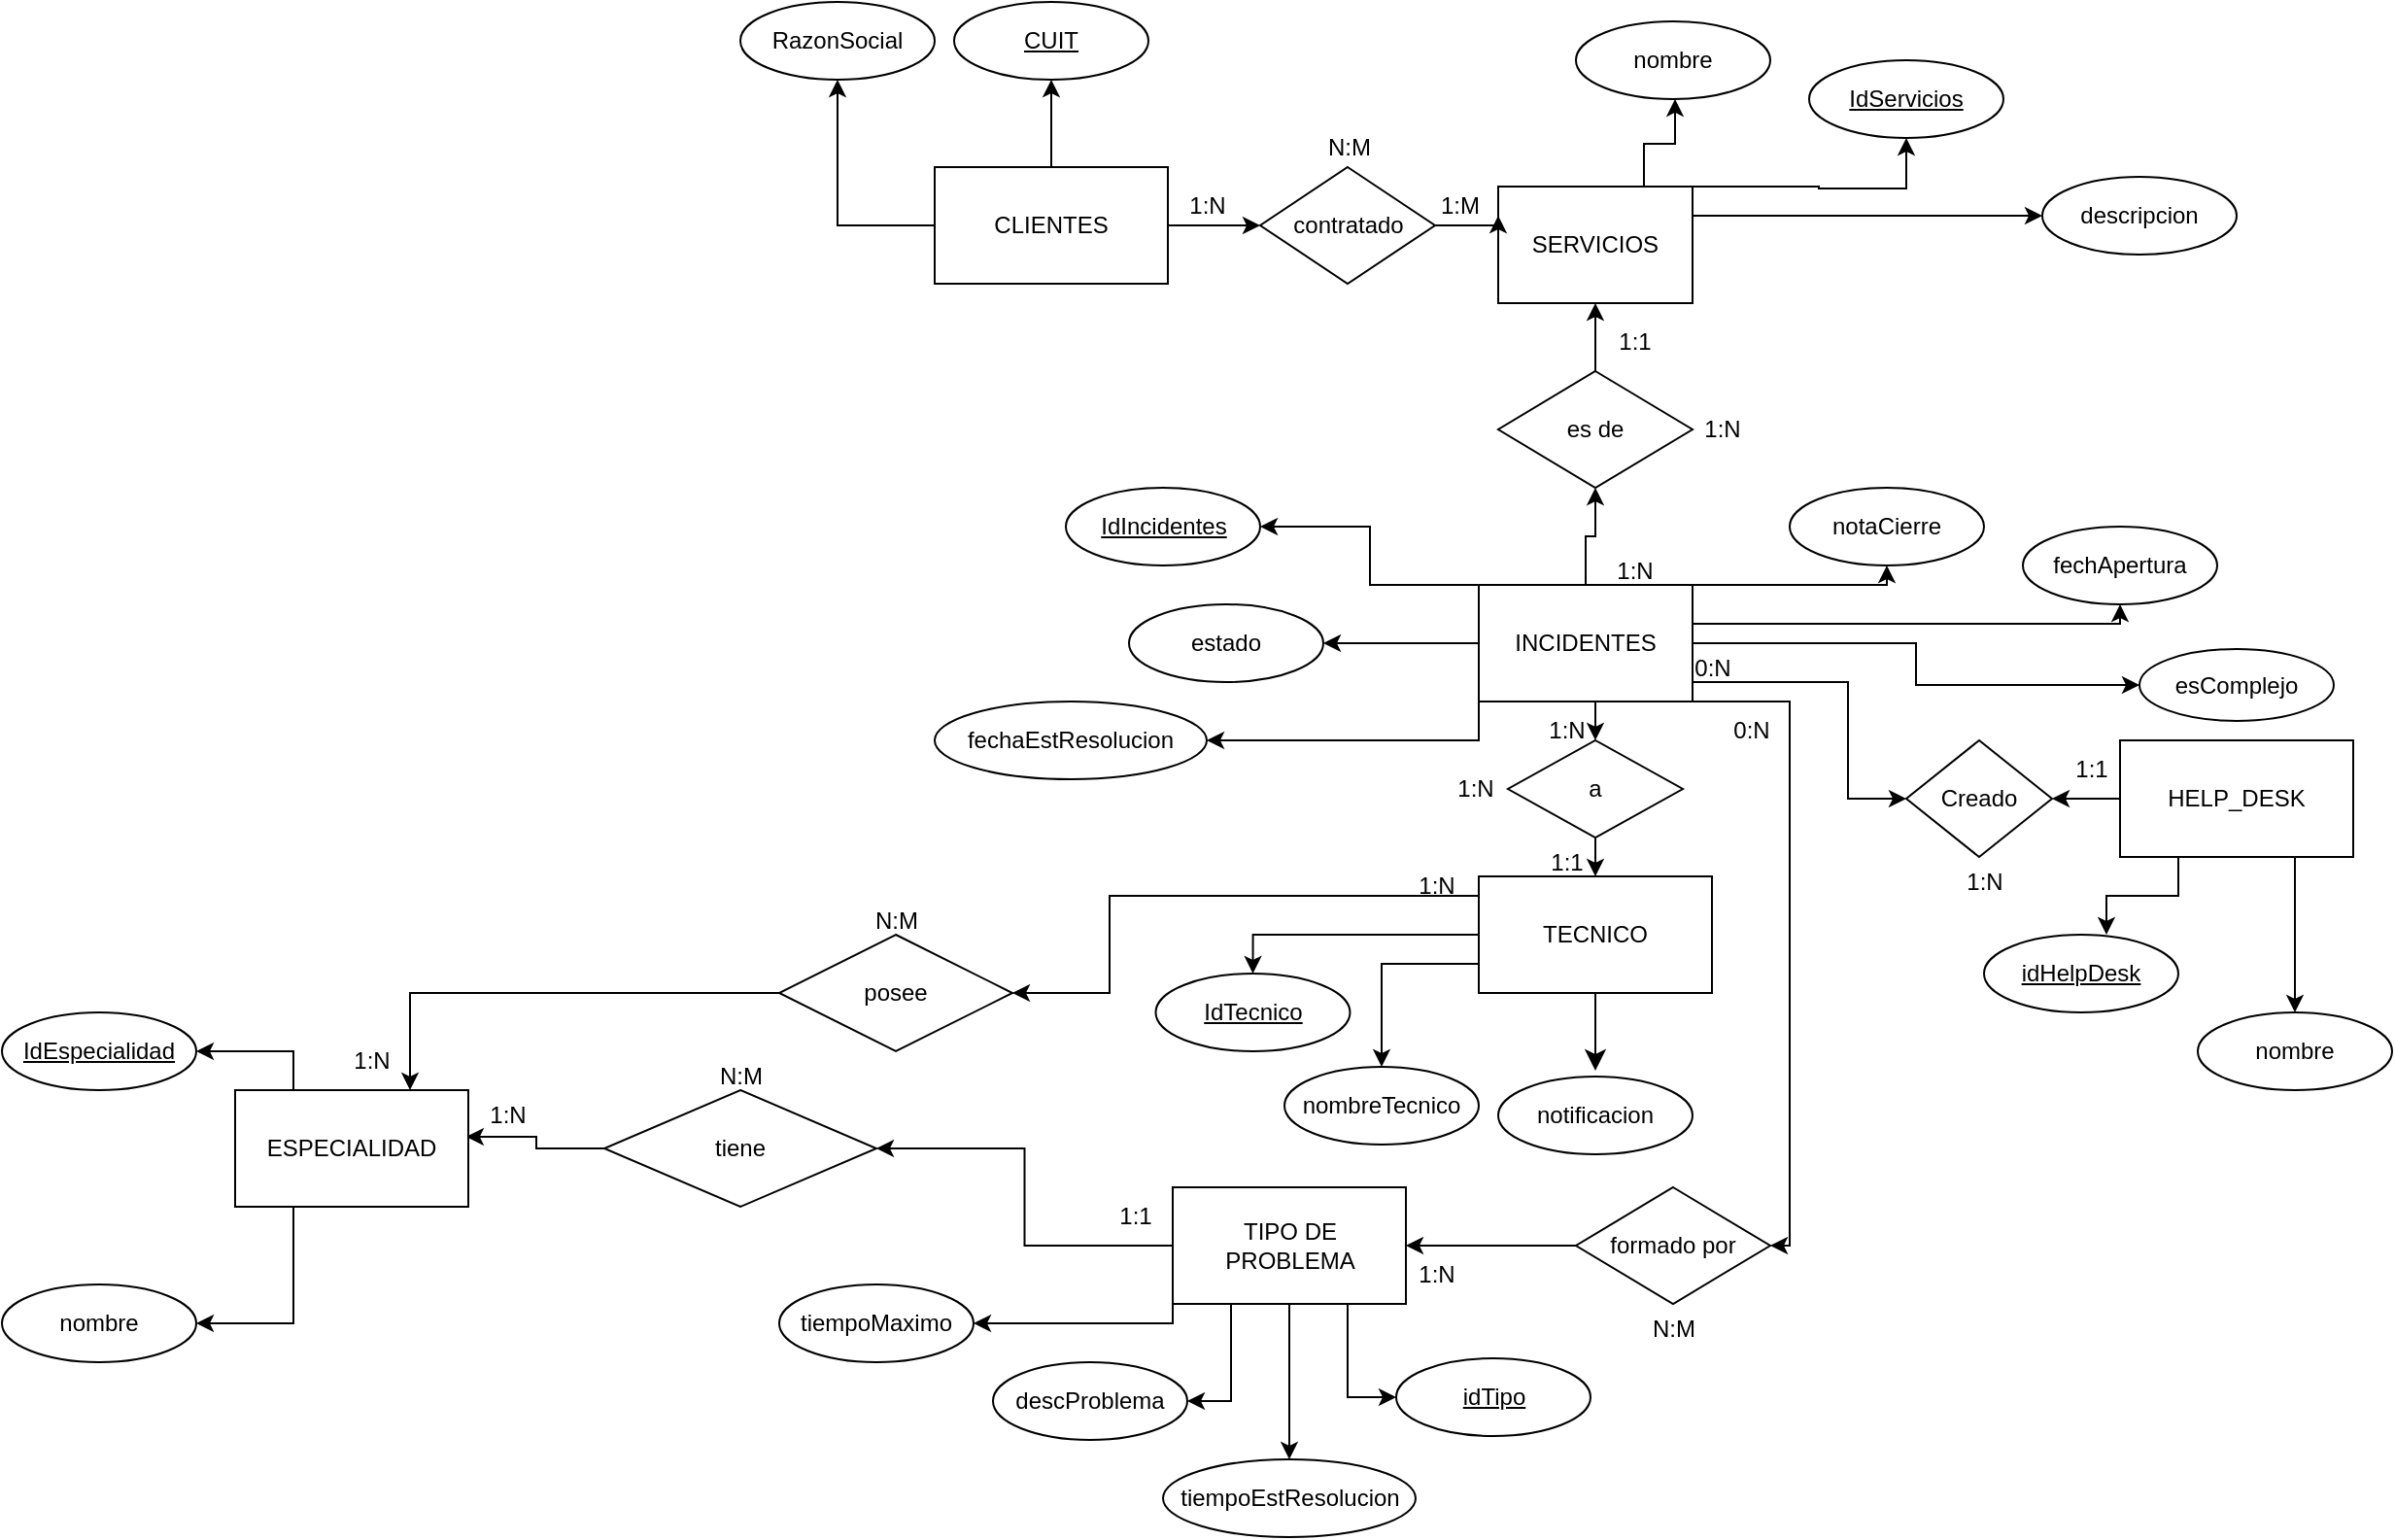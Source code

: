 <mxfile version="22.1.3" type="device">
  <diagram id="R2lEEEUBdFMjLlhIrx00" name="Page-1">
    <mxGraphModel dx="1774" dy="792" grid="1" gridSize="10" guides="1" tooltips="1" connect="1" arrows="1" fold="1" page="1" pageScale="1" pageWidth="850" pageHeight="1100" math="0" shadow="0" extFonts="Permanent Marker^https://fonts.googleapis.com/css?family=Permanent+Marker">
      <root>
        <mxCell id="0" />
        <mxCell id="1" parent="0" />
        <mxCell id="nkca7lePZG1rZRtynT3X-35" style="edgeStyle=orthogonalEdgeStyle;rounded=0;orthogonalLoop=1;jettySize=auto;html=1;exitX=0.5;exitY=0;exitDx=0;exitDy=0;entryX=0.5;entryY=1;entryDx=0;entryDy=0;" parent="1" source="nkca7lePZG1rZRtynT3X-1" target="nkca7lePZG1rZRtynT3X-28" edge="1">
          <mxGeometry relative="1" as="geometry" />
        </mxCell>
        <mxCell id="nkca7lePZG1rZRtynT3X-46" style="edgeStyle=orthogonalEdgeStyle;rounded=0;orthogonalLoop=1;jettySize=auto;html=1;exitX=0;exitY=0.5;exitDx=0;exitDy=0;entryX=1;entryY=0.5;entryDx=0;entryDy=0;" parent="1" source="nkca7lePZG1rZRtynT3X-1" target="nkca7lePZG1rZRtynT3X-41" edge="1">
          <mxGeometry relative="1" as="geometry">
            <Array as="points">
              <mxPoint x="380" y="620" />
              <mxPoint x="324" y="620" />
              <mxPoint x="324" y="590" />
            </Array>
          </mxGeometry>
        </mxCell>
        <mxCell id="nkca7lePZG1rZRtynT3X-53" style="edgeStyle=orthogonalEdgeStyle;rounded=0;orthogonalLoop=1;jettySize=auto;html=1;exitX=0.5;exitY=1;exitDx=0;exitDy=0;entryX=0.5;entryY=0;entryDx=0;entryDy=0;" parent="1" source="nkca7lePZG1rZRtynT3X-1" target="nkca7lePZG1rZRtynT3X-52" edge="1">
          <mxGeometry relative="1" as="geometry" />
        </mxCell>
        <mxCell id="nkca7lePZG1rZRtynT3X-60" style="edgeStyle=orthogonalEdgeStyle;rounded=0;orthogonalLoop=1;jettySize=auto;html=1;exitX=0;exitY=1;exitDx=0;exitDy=0;entryX=1;entryY=0.5;entryDx=0;entryDy=0;" parent="1" source="nkca7lePZG1rZRtynT3X-1" target="nkca7lePZG1rZRtynT3X-59" edge="1">
          <mxGeometry relative="1" as="geometry" />
        </mxCell>
        <mxCell id="nkca7lePZG1rZRtynT3X-72" style="edgeStyle=orthogonalEdgeStyle;rounded=0;orthogonalLoop=1;jettySize=auto;html=1;exitX=1;exitY=0.25;exitDx=0;exitDy=0;entryX=0.5;entryY=1;entryDx=0;entryDy=0;" parent="1" source="nkca7lePZG1rZRtynT3X-1" target="nkca7lePZG1rZRtynT3X-69" edge="1">
          <mxGeometry relative="1" as="geometry">
            <Array as="points">
              <mxPoint x="490" y="620" />
              <mxPoint x="590" y="620" />
            </Array>
          </mxGeometry>
        </mxCell>
        <mxCell id="nkca7lePZG1rZRtynT3X-75" style="edgeStyle=orthogonalEdgeStyle;rounded=0;orthogonalLoop=1;jettySize=auto;html=1;exitX=1;exitY=0.5;exitDx=0;exitDy=0;entryX=0.5;entryY=1;entryDx=0;entryDy=0;" parent="1" source="nkca7lePZG1rZRtynT3X-1" target="nkca7lePZG1rZRtynT3X-73" edge="1">
          <mxGeometry relative="1" as="geometry">
            <Array as="points">
              <mxPoint x="490" y="640" />
              <mxPoint x="710" y="640" />
            </Array>
          </mxGeometry>
        </mxCell>
        <mxCell id="nkca7lePZG1rZRtynT3X-82" style="edgeStyle=orthogonalEdgeStyle;rounded=0;orthogonalLoop=1;jettySize=auto;html=1;exitX=1;exitY=0.75;exitDx=0;exitDy=0;entryX=0;entryY=0.5;entryDx=0;entryDy=0;" parent="1" source="nkca7lePZG1rZRtynT3X-1" target="nkca7lePZG1rZRtynT3X-80" edge="1">
          <mxGeometry relative="1" as="geometry">
            <Array as="points">
              <mxPoint x="490" y="650" />
              <mxPoint x="605" y="650" />
              <mxPoint x="605" y="672" />
            </Array>
          </mxGeometry>
        </mxCell>
        <mxCell id="qWagboNVL4_WTNi-8dgY-55" style="edgeStyle=orthogonalEdgeStyle;rounded=0;orthogonalLoop=1;jettySize=auto;html=1;exitX=1;exitY=1;exitDx=0;exitDy=0;entryX=0;entryY=0.5;entryDx=0;entryDy=0;" edge="1" parent="1" source="nkca7lePZG1rZRtynT3X-1" target="px97jL8eb0-ScUhYZCoK-27">
          <mxGeometry relative="1" as="geometry">
            <mxPoint x="570" y="740" as="targetPoint" />
            <Array as="points">
              <mxPoint x="490" y="670" />
              <mxPoint x="570" y="670" />
              <mxPoint x="570" y="730" />
            </Array>
          </mxGeometry>
        </mxCell>
        <mxCell id="qWagboNVL4_WTNi-8dgY-58" style="edgeStyle=orthogonalEdgeStyle;rounded=0;orthogonalLoop=1;jettySize=auto;html=1;exitX=1;exitY=1;exitDx=0;exitDy=0;" edge="1" parent="1" source="nkca7lePZG1rZRtynT3X-1">
          <mxGeometry relative="1" as="geometry">
            <mxPoint x="530" y="960" as="targetPoint" />
            <Array as="points">
              <mxPoint x="540" y="680" />
            </Array>
          </mxGeometry>
        </mxCell>
        <mxCell id="qWagboNVL4_WTNi-8dgY-82" style="edgeStyle=orthogonalEdgeStyle;rounded=0;orthogonalLoop=1;jettySize=auto;html=1;exitX=0;exitY=0.5;exitDx=0;exitDy=0;entryX=1;entryY=0.5;entryDx=0;entryDy=0;" edge="1" parent="1" source="nkca7lePZG1rZRtynT3X-1" target="nkca7lePZG1rZRtynT3X-61">
          <mxGeometry relative="1" as="geometry" />
        </mxCell>
        <mxCell id="nkca7lePZG1rZRtynT3X-1" value="INCIDENTES" style="rounded=0;whiteSpace=wrap;html=1;" parent="1" vertex="1">
          <mxGeometry x="380" y="620" width="110" height="60" as="geometry" />
        </mxCell>
        <mxCell id="qWagboNVL4_WTNi-8dgY-50" style="edgeStyle=orthogonalEdgeStyle;rounded=0;orthogonalLoop=1;jettySize=auto;html=1;exitX=0.75;exitY=1;exitDx=0;exitDy=0;entryX=0.5;entryY=0;entryDx=0;entryDy=0;" edge="1" parent="1" source="nkca7lePZG1rZRtynT3X-4" target="px97jL8eb0-ScUhYZCoK-20">
          <mxGeometry relative="1" as="geometry" />
        </mxCell>
        <mxCell id="qWagboNVL4_WTNi-8dgY-52" style="edgeStyle=orthogonalEdgeStyle;rounded=0;orthogonalLoop=1;jettySize=auto;html=1;exitX=0;exitY=0.5;exitDx=0;exitDy=0;entryX=1;entryY=0.5;entryDx=0;entryDy=0;" edge="1" parent="1" source="nkca7lePZG1rZRtynT3X-4" target="px97jL8eb0-ScUhYZCoK-27">
          <mxGeometry relative="1" as="geometry" />
        </mxCell>
        <mxCell id="nkca7lePZG1rZRtynT3X-4" value="HELP_DESK" style="rounded=0;whiteSpace=wrap;html=1;" parent="1" vertex="1">
          <mxGeometry x="710" y="700" width="120" height="60" as="geometry" />
        </mxCell>
        <mxCell id="nkca7lePZG1rZRtynT3X-79" style="edgeStyle=orthogonalEdgeStyle;rounded=0;orthogonalLoop=1;jettySize=auto;html=1;exitX=0;exitY=0.75;exitDx=0;exitDy=0;" parent="1" source="nkca7lePZG1rZRtynT3X-5" target="nkca7lePZG1rZRtynT3X-76" edge="1">
          <mxGeometry relative="1" as="geometry" />
        </mxCell>
        <mxCell id="px97jL8eb0-ScUhYZCoK-46" style="edgeStyle=none;curved=1;rounded=0;orthogonalLoop=1;jettySize=auto;html=1;exitX=0.5;exitY=1;exitDx=0;exitDy=0;fontSize=12;startSize=8;endSize=8;" parent="1" source="nkca7lePZG1rZRtynT3X-5" edge="1">
          <mxGeometry relative="1" as="geometry">
            <mxPoint x="440" y="870" as="targetPoint" />
          </mxGeometry>
        </mxCell>
        <mxCell id="qWagboNVL4_WTNi-8dgY-43" style="edgeStyle=orthogonalEdgeStyle;rounded=0;orthogonalLoop=1;jettySize=auto;html=1;exitX=0;exitY=0.5;exitDx=0;exitDy=0;entryX=0.5;entryY=0;entryDx=0;entryDy=0;" edge="1" parent="1" source="nkca7lePZG1rZRtynT3X-5" target="nkca7lePZG1rZRtynT3X-77">
          <mxGeometry relative="1" as="geometry" />
        </mxCell>
        <mxCell id="qWagboNVL4_WTNi-8dgY-44" style="edgeStyle=orthogonalEdgeStyle;rounded=0;orthogonalLoop=1;jettySize=auto;html=1;exitX=0;exitY=0;exitDx=0;exitDy=0;entryX=1;entryY=0.5;entryDx=0;entryDy=0;" edge="1" parent="1" source="nkca7lePZG1rZRtynT3X-5" target="qWagboNVL4_WTNi-8dgY-41">
          <mxGeometry relative="1" as="geometry">
            <mxPoint x="160" y="840" as="targetPoint" />
            <Array as="points">
              <mxPoint x="380" y="780" />
              <mxPoint x="190" y="780" />
              <mxPoint x="190" y="830" />
            </Array>
          </mxGeometry>
        </mxCell>
        <mxCell id="nkca7lePZG1rZRtynT3X-5" value="TECNICO" style="rounded=0;whiteSpace=wrap;html=1;" parent="1" vertex="1">
          <mxGeometry x="380" y="770" width="120" height="60" as="geometry" />
        </mxCell>
        <mxCell id="nkca7lePZG1rZRtynT3X-21" style="edgeStyle=orthogonalEdgeStyle;rounded=0;orthogonalLoop=1;jettySize=auto;html=1;exitX=1;exitY=0.5;exitDx=0;exitDy=0;entryX=0;entryY=0.5;entryDx=0;entryDy=0;" parent="1" source="nkca7lePZG1rZRtynT3X-7" target="nkca7lePZG1rZRtynT3X-20" edge="1">
          <mxGeometry relative="1" as="geometry" />
        </mxCell>
        <mxCell id="px97jL8eb0-ScUhYZCoK-1" style="edgeStyle=orthogonalEdgeStyle;rounded=0;orthogonalLoop=1;jettySize=auto;html=1;exitX=0;exitY=0.5;exitDx=0;exitDy=0;entryX=0.5;entryY=1;entryDx=0;entryDy=0;" parent="1" source="nkca7lePZG1rZRtynT3X-7" target="nkca7lePZG1rZRtynT3X-15" edge="1">
          <mxGeometry relative="1" as="geometry" />
        </mxCell>
        <mxCell id="px97jL8eb0-ScUhYZCoK-2" style="edgeStyle=orthogonalEdgeStyle;rounded=0;orthogonalLoop=1;jettySize=auto;html=1;exitX=0.5;exitY=0;exitDx=0;exitDy=0;entryX=0.5;entryY=1;entryDx=0;entryDy=0;" parent="1" source="nkca7lePZG1rZRtynT3X-7" target="nkca7lePZG1rZRtynT3X-14" edge="1">
          <mxGeometry relative="1" as="geometry" />
        </mxCell>
        <mxCell id="nkca7lePZG1rZRtynT3X-7" value="CLIENTES" style="rounded=0;whiteSpace=wrap;html=1;" parent="1" vertex="1">
          <mxGeometry x="100" y="405" width="120" height="60" as="geometry" />
        </mxCell>
        <mxCell id="nkca7lePZG1rZRtynT3X-14" value="CUIT" style="ellipse;whiteSpace=wrap;html=1;align=center;fontStyle=4;" parent="1" vertex="1">
          <mxGeometry x="110" y="320" width="100" height="40" as="geometry" />
        </mxCell>
        <mxCell id="nkca7lePZG1rZRtynT3X-15" value="RazonSocial" style="ellipse;whiteSpace=wrap;html=1;align=center;" parent="1" vertex="1">
          <mxGeometry y="320" width="100" height="40" as="geometry" />
        </mxCell>
        <mxCell id="qWagboNVL4_WTNi-8dgY-77" style="edgeStyle=orthogonalEdgeStyle;rounded=0;orthogonalLoop=1;jettySize=auto;html=1;exitX=1;exitY=0.25;exitDx=0;exitDy=0;" edge="1" parent="1" source="nkca7lePZG1rZRtynT3X-18" target="qWagboNVL4_WTNi-8dgY-84">
          <mxGeometry relative="1" as="geometry">
            <mxPoint x="670" y="430" as="targetPoint" />
          </mxGeometry>
        </mxCell>
        <mxCell id="qWagboNVL4_WTNi-8dgY-78" style="edgeStyle=orthogonalEdgeStyle;rounded=0;orthogonalLoop=1;jettySize=auto;html=1;exitX=1;exitY=0;exitDx=0;exitDy=0;entryX=0.5;entryY=1;entryDx=0;entryDy=0;" edge="1" parent="1" source="nkca7lePZG1rZRtynT3X-18" target="qWagboNVL4_WTNi-8dgY-72">
          <mxGeometry relative="1" as="geometry">
            <mxPoint x="620" y="415" as="targetPoint" />
            <Array as="points">
              <mxPoint x="555" y="415" />
              <mxPoint x="555" y="416" />
              <mxPoint x="600" y="416" />
            </Array>
          </mxGeometry>
        </mxCell>
        <mxCell id="qWagboNVL4_WTNi-8dgY-79" style="edgeStyle=orthogonalEdgeStyle;rounded=0;orthogonalLoop=1;jettySize=auto;html=1;exitX=0.75;exitY=0;exitDx=0;exitDy=0;" edge="1" parent="1" source="nkca7lePZG1rZRtynT3X-18" target="qWagboNVL4_WTNi-8dgY-83">
          <mxGeometry relative="1" as="geometry">
            <mxPoint x="480" y="370" as="targetPoint" />
            <Array as="points">
              <mxPoint x="465" y="393" />
              <mxPoint x="481" y="393" />
            </Array>
          </mxGeometry>
        </mxCell>
        <mxCell id="nkca7lePZG1rZRtynT3X-18" value="SERVICIOS" style="whiteSpace=wrap;html=1;align=center;" parent="1" vertex="1">
          <mxGeometry x="390" y="415" width="100" height="60" as="geometry" />
        </mxCell>
        <mxCell id="nkca7lePZG1rZRtynT3X-105" style="edgeStyle=orthogonalEdgeStyle;rounded=0;orthogonalLoop=1;jettySize=auto;html=1;exitX=1;exitY=0.5;exitDx=0;exitDy=0;entryX=0;entryY=0.25;entryDx=0;entryDy=0;" parent="1" source="nkca7lePZG1rZRtynT3X-20" target="nkca7lePZG1rZRtynT3X-18" edge="1">
          <mxGeometry relative="1" as="geometry" />
        </mxCell>
        <mxCell id="nkca7lePZG1rZRtynT3X-20" value="contratado" style="shape=rhombus;perimeter=rhombusPerimeter;whiteSpace=wrap;html=1;align=center;" parent="1" vertex="1">
          <mxGeometry x="267.5" y="405" width="90" height="60" as="geometry" />
        </mxCell>
        <mxCell id="nkca7lePZG1rZRtynT3X-24" value="1:N" style="text;html=1;align=center;verticalAlign=middle;resizable=0;points=[];autosize=1;strokeColor=none;fillColor=none;" parent="1" vertex="1">
          <mxGeometry x="220" y="410" width="40" height="30" as="geometry" />
        </mxCell>
        <mxCell id="nkca7lePZG1rZRtynT3X-26" value="1:M" style="text;html=1;align=center;verticalAlign=middle;resizable=0;points=[];autosize=1;strokeColor=none;fillColor=none;" parent="1" vertex="1">
          <mxGeometry x="350" y="410" width="40" height="30" as="geometry" />
        </mxCell>
        <mxCell id="nkca7lePZG1rZRtynT3X-27" value="N:M" style="text;html=1;align=center;verticalAlign=middle;resizable=0;points=[];autosize=1;strokeColor=none;fillColor=none;" parent="1" vertex="1">
          <mxGeometry x="287.5" y="380" width="50" height="30" as="geometry" />
        </mxCell>
        <mxCell id="nkca7lePZG1rZRtynT3X-34" style="edgeStyle=orthogonalEdgeStyle;rounded=0;orthogonalLoop=1;jettySize=auto;html=1;exitX=0.5;exitY=0;exitDx=0;exitDy=0;entryX=0.5;entryY=1;entryDx=0;entryDy=0;" parent="1" source="nkca7lePZG1rZRtynT3X-28" target="nkca7lePZG1rZRtynT3X-18" edge="1">
          <mxGeometry relative="1" as="geometry" />
        </mxCell>
        <mxCell id="nkca7lePZG1rZRtynT3X-28" value="es de" style="shape=rhombus;perimeter=rhombusPerimeter;whiteSpace=wrap;html=1;align=center;" parent="1" vertex="1">
          <mxGeometry x="390" y="510" width="100" height="60" as="geometry" />
        </mxCell>
        <mxCell id="nkca7lePZG1rZRtynT3X-36" value="1:1" style="text;html=1;align=center;verticalAlign=middle;resizable=0;points=[];autosize=1;strokeColor=none;fillColor=none;" parent="1" vertex="1">
          <mxGeometry x="440" y="480" width="40" height="30" as="geometry" />
        </mxCell>
        <mxCell id="nkca7lePZG1rZRtynT3X-37" value="1:N" style="text;html=1;align=center;verticalAlign=middle;resizable=0;points=[];autosize=1;strokeColor=none;fillColor=none;" parent="1" vertex="1">
          <mxGeometry x="440" y="598" width="40" height="30" as="geometry" />
        </mxCell>
        <mxCell id="nkca7lePZG1rZRtynT3X-38" value="1:N" style="text;html=1;align=center;verticalAlign=middle;resizable=0;points=[];autosize=1;strokeColor=none;fillColor=none;" parent="1" vertex="1">
          <mxGeometry x="485" y="525" width="40" height="30" as="geometry" />
        </mxCell>
        <mxCell id="nkca7lePZG1rZRtynT3X-41" value="IdIncidentes" style="ellipse;whiteSpace=wrap;html=1;align=center;fontStyle=4;" parent="1" vertex="1">
          <mxGeometry x="167.5" y="570" width="100" height="40" as="geometry" />
        </mxCell>
        <mxCell id="nkca7lePZG1rZRtynT3X-55" style="edgeStyle=orthogonalEdgeStyle;rounded=0;orthogonalLoop=1;jettySize=auto;html=1;exitX=0.5;exitY=1;exitDx=0;exitDy=0;entryX=0.5;entryY=0;entryDx=0;entryDy=0;" parent="1" source="nkca7lePZG1rZRtynT3X-52" target="nkca7lePZG1rZRtynT3X-5" edge="1">
          <mxGeometry relative="1" as="geometry" />
        </mxCell>
        <mxCell id="nkca7lePZG1rZRtynT3X-52" value="a" style="shape=rhombus;perimeter=rhombusPerimeter;whiteSpace=wrap;html=1;align=center;" parent="1" vertex="1">
          <mxGeometry x="395" y="700" width="90" height="50" as="geometry" />
        </mxCell>
        <mxCell id="nkca7lePZG1rZRtynT3X-56" value="1:1" style="text;html=1;align=center;verticalAlign=middle;resizable=0;points=[];autosize=1;strokeColor=none;fillColor=none;" parent="1" vertex="1">
          <mxGeometry x="405" y="748" width="40" height="30" as="geometry" />
        </mxCell>
        <mxCell id="nkca7lePZG1rZRtynT3X-57" value="1:N" style="text;html=1;align=center;verticalAlign=middle;resizable=0;points=[];autosize=1;strokeColor=none;fillColor=none;" parent="1" vertex="1">
          <mxGeometry x="405" y="680" width="40" height="30" as="geometry" />
        </mxCell>
        <mxCell id="nkca7lePZG1rZRtynT3X-58" value="1:N" style="text;html=1;align=center;verticalAlign=middle;resizable=0;points=[];autosize=1;strokeColor=none;fillColor=none;" parent="1" vertex="1">
          <mxGeometry x="357.5" y="710" width="40" height="30" as="geometry" />
        </mxCell>
        <mxCell id="nkca7lePZG1rZRtynT3X-59" value="fechaEstResolucion" style="ellipse;whiteSpace=wrap;html=1;align=center;" parent="1" vertex="1">
          <mxGeometry x="100" y="680" width="140" height="40" as="geometry" />
        </mxCell>
        <mxCell id="nkca7lePZG1rZRtynT3X-61" value="estado" style="ellipse;whiteSpace=wrap;html=1;align=center;" parent="1" vertex="1">
          <mxGeometry x="200" y="630" width="100" height="40" as="geometry" />
        </mxCell>
        <mxCell id="nkca7lePZG1rZRtynT3X-69" value="notaCierre" style="ellipse;whiteSpace=wrap;html=1;align=center;" parent="1" vertex="1">
          <mxGeometry x="540" y="570" width="100" height="40" as="geometry" />
        </mxCell>
        <mxCell id="nkca7lePZG1rZRtynT3X-73" value="fechApertura" style="ellipse;whiteSpace=wrap;html=1;align=center;" parent="1" vertex="1">
          <mxGeometry x="660" y="590" width="100" height="40" as="geometry" />
        </mxCell>
        <mxCell id="nkca7lePZG1rZRtynT3X-76" value="nombreTecnico" style="ellipse;whiteSpace=wrap;html=1;align=center;" parent="1" vertex="1">
          <mxGeometry x="280" y="868" width="100" height="40" as="geometry" />
        </mxCell>
        <mxCell id="nkca7lePZG1rZRtynT3X-77" value="IdTecnico" style="ellipse;whiteSpace=wrap;html=1;align=center;fontStyle=4;" parent="1" vertex="1">
          <mxGeometry x="213.75" y="820" width="100" height="40" as="geometry" />
        </mxCell>
        <mxCell id="nkca7lePZG1rZRtynT3X-80" value="esComplejo" style="ellipse;whiteSpace=wrap;html=1;align=center;" parent="1" vertex="1">
          <mxGeometry x="720" y="653" width="100" height="37" as="geometry" />
        </mxCell>
        <mxCell id="px97jL8eb0-ScUhYZCoK-9" style="edgeStyle=none;curved=1;rounded=0;orthogonalLoop=1;jettySize=auto;html=1;exitX=1;exitY=0.5;exitDx=0;exitDy=0;fontSize=12;startSize=8;endSize=8;" parent="1" edge="1">
          <mxGeometry relative="1" as="geometry">
            <mxPoint x="70" y="820" as="sourcePoint" />
            <mxPoint x="70" y="820" as="targetPoint" />
          </mxGeometry>
        </mxCell>
        <mxCell id="px97jL8eb0-ScUhYZCoK-20" value="nombre" style="ellipse;whiteSpace=wrap;html=1;align=center;" parent="1" vertex="1">
          <mxGeometry x="750" y="840" width="100" height="40" as="geometry" />
        </mxCell>
        <mxCell id="px97jL8eb0-ScUhYZCoK-27" value="Creado" style="shape=rhombus;perimeter=rhombusPerimeter;whiteSpace=wrap;html=1;align=center;" parent="1" vertex="1">
          <mxGeometry x="600" y="700" width="75" height="60" as="geometry" />
        </mxCell>
        <mxCell id="px97jL8eb0-ScUhYZCoK-45" value="notificacion" style="ellipse;whiteSpace=wrap;html=1;align=center;" parent="1" vertex="1">
          <mxGeometry x="390" y="873" width="100" height="40" as="geometry" />
        </mxCell>
        <mxCell id="qWagboNVL4_WTNi-8dgY-3" value="descProblema" style="ellipse;whiteSpace=wrap;html=1;align=center;" vertex="1" parent="1">
          <mxGeometry x="130" y="1020" width="100" height="40" as="geometry" />
        </mxCell>
        <mxCell id="qWagboNVL4_WTNi-8dgY-37" style="edgeStyle=orthogonalEdgeStyle;rounded=0;orthogonalLoop=1;jettySize=auto;html=1;exitX=0;exitY=0.5;exitDx=0;exitDy=0;entryX=1;entryY=0.5;entryDx=0;entryDy=0;" edge="1" parent="1" source="qWagboNVL4_WTNi-8dgY-14" target="qWagboNVL4_WTNi-8dgY-15">
          <mxGeometry relative="1" as="geometry" />
        </mxCell>
        <mxCell id="qWagboNVL4_WTNi-8dgY-42" style="edgeStyle=orthogonalEdgeStyle;rounded=0;orthogonalLoop=1;jettySize=auto;html=1;exitX=0.25;exitY=1;exitDx=0;exitDy=0;entryX=1;entryY=0.5;entryDx=0;entryDy=0;" edge="1" parent="1" source="qWagboNVL4_WTNi-8dgY-14" target="qWagboNVL4_WTNi-8dgY-3">
          <mxGeometry relative="1" as="geometry" />
        </mxCell>
        <mxCell id="qWagboNVL4_WTNi-8dgY-88" style="edgeStyle=orthogonalEdgeStyle;rounded=0;orthogonalLoop=1;jettySize=auto;html=1;exitX=0.5;exitY=1;exitDx=0;exitDy=0;entryX=0.5;entryY=0;entryDx=0;entryDy=0;" edge="1" parent="1" source="qWagboNVL4_WTNi-8dgY-14" target="qWagboNVL4_WTNi-8dgY-86">
          <mxGeometry relative="1" as="geometry" />
        </mxCell>
        <mxCell id="qWagboNVL4_WTNi-8dgY-89" style="edgeStyle=orthogonalEdgeStyle;rounded=0;orthogonalLoop=1;jettySize=auto;html=1;exitX=0.75;exitY=1;exitDx=0;exitDy=0;entryX=0;entryY=0.5;entryDx=0;entryDy=0;" edge="1" parent="1" source="qWagboNVL4_WTNi-8dgY-14" target="qWagboNVL4_WTNi-8dgY-85">
          <mxGeometry relative="1" as="geometry" />
        </mxCell>
        <mxCell id="qWagboNVL4_WTNi-8dgY-91" style="edgeStyle=orthogonalEdgeStyle;rounded=0;orthogonalLoop=1;jettySize=auto;html=1;exitX=0;exitY=1;exitDx=0;exitDy=0;entryX=1;entryY=0.5;entryDx=0;entryDy=0;" edge="1" parent="1" source="qWagboNVL4_WTNi-8dgY-14" target="qWagboNVL4_WTNi-8dgY-90">
          <mxGeometry relative="1" as="geometry">
            <Array as="points">
              <mxPoint x="223" y="1000" />
              <mxPoint x="130" y="1000" />
            </Array>
          </mxGeometry>
        </mxCell>
        <mxCell id="qWagboNVL4_WTNi-8dgY-14" value="TIPO DE PROBLEMA" style="rounded=0;whiteSpace=wrap;html=1;" vertex="1" parent="1">
          <mxGeometry x="222.5" y="930" width="120" height="60" as="geometry" />
        </mxCell>
        <mxCell id="qWagboNVL4_WTNi-8dgY-31" style="edgeStyle=orthogonalEdgeStyle;rounded=0;orthogonalLoop=1;jettySize=auto;html=1;exitX=0;exitY=0.5;exitDx=0;exitDy=0;entryX=0.991;entryY=0.4;entryDx=0;entryDy=0;entryPerimeter=0;" edge="1" parent="1" source="qWagboNVL4_WTNi-8dgY-15" target="qWagboNVL4_WTNi-8dgY-24">
          <mxGeometry relative="1" as="geometry" />
        </mxCell>
        <mxCell id="qWagboNVL4_WTNi-8dgY-15" value="tiene" style="shape=rhombus;perimeter=rhombusPerimeter;whiteSpace=wrap;html=1;align=center;" vertex="1" parent="1">
          <mxGeometry x="-70" y="880" width="140" height="60" as="geometry" />
        </mxCell>
        <mxCell id="qWagboNVL4_WTNi-8dgY-35" style="edgeStyle=orthogonalEdgeStyle;rounded=0;orthogonalLoop=1;jettySize=auto;html=1;exitX=0.25;exitY=1;exitDx=0;exitDy=0;entryX=1;entryY=0.5;entryDx=0;entryDy=0;" edge="1" parent="1" source="qWagboNVL4_WTNi-8dgY-24" target="qWagboNVL4_WTNi-8dgY-27">
          <mxGeometry relative="1" as="geometry" />
        </mxCell>
        <mxCell id="qWagboNVL4_WTNi-8dgY-36" style="edgeStyle=orthogonalEdgeStyle;rounded=0;orthogonalLoop=1;jettySize=auto;html=1;exitX=0.25;exitY=0;exitDx=0;exitDy=0;entryX=1;entryY=0.5;entryDx=0;entryDy=0;" edge="1" parent="1" source="qWagboNVL4_WTNi-8dgY-24" target="qWagboNVL4_WTNi-8dgY-26">
          <mxGeometry relative="1" as="geometry" />
        </mxCell>
        <mxCell id="qWagboNVL4_WTNi-8dgY-24" value="ESPECIALIDAD" style="rounded=0;whiteSpace=wrap;html=1;" vertex="1" parent="1">
          <mxGeometry x="-260" y="880" width="120" height="60" as="geometry" />
        </mxCell>
        <mxCell id="qWagboNVL4_WTNi-8dgY-26" value="IdEspecialidad" style="ellipse;whiteSpace=wrap;html=1;align=center;fontStyle=4;" vertex="1" parent="1">
          <mxGeometry x="-380" y="840" width="100" height="40" as="geometry" />
        </mxCell>
        <mxCell id="qWagboNVL4_WTNi-8dgY-27" value="nombre" style="ellipse;whiteSpace=wrap;html=1;align=center;" vertex="1" parent="1">
          <mxGeometry x="-380" y="980" width="100" height="40" as="geometry" />
        </mxCell>
        <mxCell id="qWagboNVL4_WTNi-8dgY-38" value="1:N" style="text;html=1;align=center;verticalAlign=middle;resizable=0;points=[];autosize=1;strokeColor=none;fillColor=none;" vertex="1" parent="1">
          <mxGeometry x="-140" y="878" width="40" height="30" as="geometry" />
        </mxCell>
        <mxCell id="qWagboNVL4_WTNi-8dgY-39" value="1:1" style="text;html=1;align=center;verticalAlign=middle;resizable=0;points=[];autosize=1;strokeColor=none;fillColor=none;" vertex="1" parent="1">
          <mxGeometry x="182.5" y="930" width="40" height="30" as="geometry" />
        </mxCell>
        <mxCell id="qWagboNVL4_WTNi-8dgY-40" value="N:M" style="text;html=1;align=center;verticalAlign=middle;resizable=0;points=[];autosize=1;strokeColor=none;fillColor=none;" vertex="1" parent="1">
          <mxGeometry x="-25" y="858" width="50" height="30" as="geometry" />
        </mxCell>
        <mxCell id="qWagboNVL4_WTNi-8dgY-45" style="edgeStyle=orthogonalEdgeStyle;rounded=0;orthogonalLoop=1;jettySize=auto;html=1;exitX=0;exitY=0.5;exitDx=0;exitDy=0;entryX=0.75;entryY=0;entryDx=0;entryDy=0;" edge="1" parent="1" source="qWagboNVL4_WTNi-8dgY-41" target="qWagboNVL4_WTNi-8dgY-24">
          <mxGeometry relative="1" as="geometry" />
        </mxCell>
        <mxCell id="qWagboNVL4_WTNi-8dgY-41" value="posee" style="shape=rhombus;perimeter=rhombusPerimeter;whiteSpace=wrap;html=1;align=center;" vertex="1" parent="1">
          <mxGeometry x="20" y="800" width="120" height="60" as="geometry" />
        </mxCell>
        <mxCell id="qWagboNVL4_WTNi-8dgY-46" value="N:M" style="text;html=1;align=center;verticalAlign=middle;resizable=0;points=[];autosize=1;strokeColor=none;fillColor=none;" vertex="1" parent="1">
          <mxGeometry x="55" y="778" width="50" height="30" as="geometry" />
        </mxCell>
        <mxCell id="qWagboNVL4_WTNi-8dgY-47" value="1:N" style="text;html=1;align=center;verticalAlign=middle;resizable=0;points=[];autosize=1;strokeColor=none;fillColor=none;" vertex="1" parent="1">
          <mxGeometry x="-210" y="850" width="40" height="30" as="geometry" />
        </mxCell>
        <mxCell id="qWagboNVL4_WTNi-8dgY-48" value="1:N" style="text;html=1;align=center;verticalAlign=middle;resizable=0;points=[];autosize=1;strokeColor=none;fillColor=none;" vertex="1" parent="1">
          <mxGeometry x="337.5" y="760" width="40" height="30" as="geometry" />
        </mxCell>
        <mxCell id="qWagboNVL4_WTNi-8dgY-60" style="edgeStyle=orthogonalEdgeStyle;rounded=0;orthogonalLoop=1;jettySize=auto;html=1;exitX=0;exitY=0.5;exitDx=0;exitDy=0;entryX=1;entryY=0.5;entryDx=0;entryDy=0;" edge="1" parent="1" source="qWagboNVL4_WTNi-8dgY-59" target="qWagboNVL4_WTNi-8dgY-14">
          <mxGeometry relative="1" as="geometry" />
        </mxCell>
        <mxCell id="qWagboNVL4_WTNi-8dgY-59" value="formado por" style="shape=rhombus;perimeter=rhombusPerimeter;whiteSpace=wrap;html=1;align=center;" vertex="1" parent="1">
          <mxGeometry x="430" y="930" width="100" height="60" as="geometry" />
        </mxCell>
        <mxCell id="qWagboNVL4_WTNi-8dgY-61" value="1:N" style="text;html=1;align=center;verticalAlign=middle;resizable=0;points=[];autosize=1;strokeColor=none;fillColor=none;" vertex="1" parent="1">
          <mxGeometry x="337.5" y="960" width="40" height="30" as="geometry" />
        </mxCell>
        <mxCell id="qWagboNVL4_WTNi-8dgY-62" value="0:N" style="text;html=1;align=center;verticalAlign=middle;resizable=0;points=[];autosize=1;strokeColor=none;fillColor=none;" vertex="1" parent="1">
          <mxGeometry x="500" y="680" width="40" height="30" as="geometry" />
        </mxCell>
        <mxCell id="qWagboNVL4_WTNi-8dgY-63" value="N:M" style="text;html=1;align=center;verticalAlign=middle;resizable=0;points=[];autosize=1;strokeColor=none;fillColor=none;" vertex="1" parent="1">
          <mxGeometry x="455" y="988" width="50" height="30" as="geometry" />
        </mxCell>
        <mxCell id="qWagboNVL4_WTNi-8dgY-65" value="1:1" style="text;html=1;align=center;verticalAlign=middle;resizable=0;points=[];autosize=1;strokeColor=none;fillColor=none;" vertex="1" parent="1">
          <mxGeometry x="675" y="700" width="40" height="30" as="geometry" />
        </mxCell>
        <mxCell id="qWagboNVL4_WTNi-8dgY-66" value="0:N" style="text;html=1;align=center;verticalAlign=middle;resizable=0;points=[];autosize=1;strokeColor=none;fillColor=none;" vertex="1" parent="1">
          <mxGeometry x="480" y="648" width="40" height="30" as="geometry" />
        </mxCell>
        <mxCell id="qWagboNVL4_WTNi-8dgY-67" value="1:N" style="text;html=1;align=center;verticalAlign=middle;resizable=0;points=[];autosize=1;strokeColor=none;fillColor=none;" vertex="1" parent="1">
          <mxGeometry x="620" y="758" width="40" height="30" as="geometry" />
        </mxCell>
        <mxCell id="qWagboNVL4_WTNi-8dgY-72" value="IdServicios" style="ellipse;whiteSpace=wrap;html=1;align=center;fontStyle=4;" vertex="1" parent="1">
          <mxGeometry x="550" y="350" width="100" height="40" as="geometry" />
        </mxCell>
        <mxCell id="qWagboNVL4_WTNi-8dgY-83" value="nombre" style="ellipse;whiteSpace=wrap;html=1;align=center;" vertex="1" parent="1">
          <mxGeometry x="430" y="330" width="100" height="40" as="geometry" />
        </mxCell>
        <mxCell id="qWagboNVL4_WTNi-8dgY-84" value="descripcion" style="ellipse;whiteSpace=wrap;html=1;align=center;" vertex="1" parent="1">
          <mxGeometry x="670" y="410" width="100" height="40" as="geometry" />
        </mxCell>
        <mxCell id="qWagboNVL4_WTNi-8dgY-85" value="idTipo" style="ellipse;whiteSpace=wrap;html=1;align=center;fontStyle=4;" vertex="1" parent="1">
          <mxGeometry x="337.5" y="1018" width="100" height="40" as="geometry" />
        </mxCell>
        <mxCell id="qWagboNVL4_WTNi-8dgY-86" value="tiempoEstResolucion" style="ellipse;whiteSpace=wrap;html=1;align=center;" vertex="1" parent="1">
          <mxGeometry x="217.5" y="1070" width="130" height="40" as="geometry" />
        </mxCell>
        <mxCell id="qWagboNVL4_WTNi-8dgY-90" value="tiempoMaximo" style="ellipse;whiteSpace=wrap;html=1;align=center;" vertex="1" parent="1">
          <mxGeometry x="20" y="980" width="100" height="40" as="geometry" />
        </mxCell>
        <mxCell id="qWagboNVL4_WTNi-8dgY-92" value="idHelpDesk" style="ellipse;whiteSpace=wrap;html=1;align=center;fontStyle=4;" vertex="1" parent="1">
          <mxGeometry x="640" y="800" width="100" height="40" as="geometry" />
        </mxCell>
        <mxCell id="qWagboNVL4_WTNi-8dgY-94" style="edgeStyle=orthogonalEdgeStyle;rounded=0;orthogonalLoop=1;jettySize=auto;html=1;exitX=0.25;exitY=1;exitDx=0;exitDy=0;entryX=0.63;entryY=0;entryDx=0;entryDy=0;entryPerimeter=0;" edge="1" parent="1" source="nkca7lePZG1rZRtynT3X-4" target="qWagboNVL4_WTNi-8dgY-92">
          <mxGeometry relative="1" as="geometry" />
        </mxCell>
      </root>
    </mxGraphModel>
  </diagram>
</mxfile>
